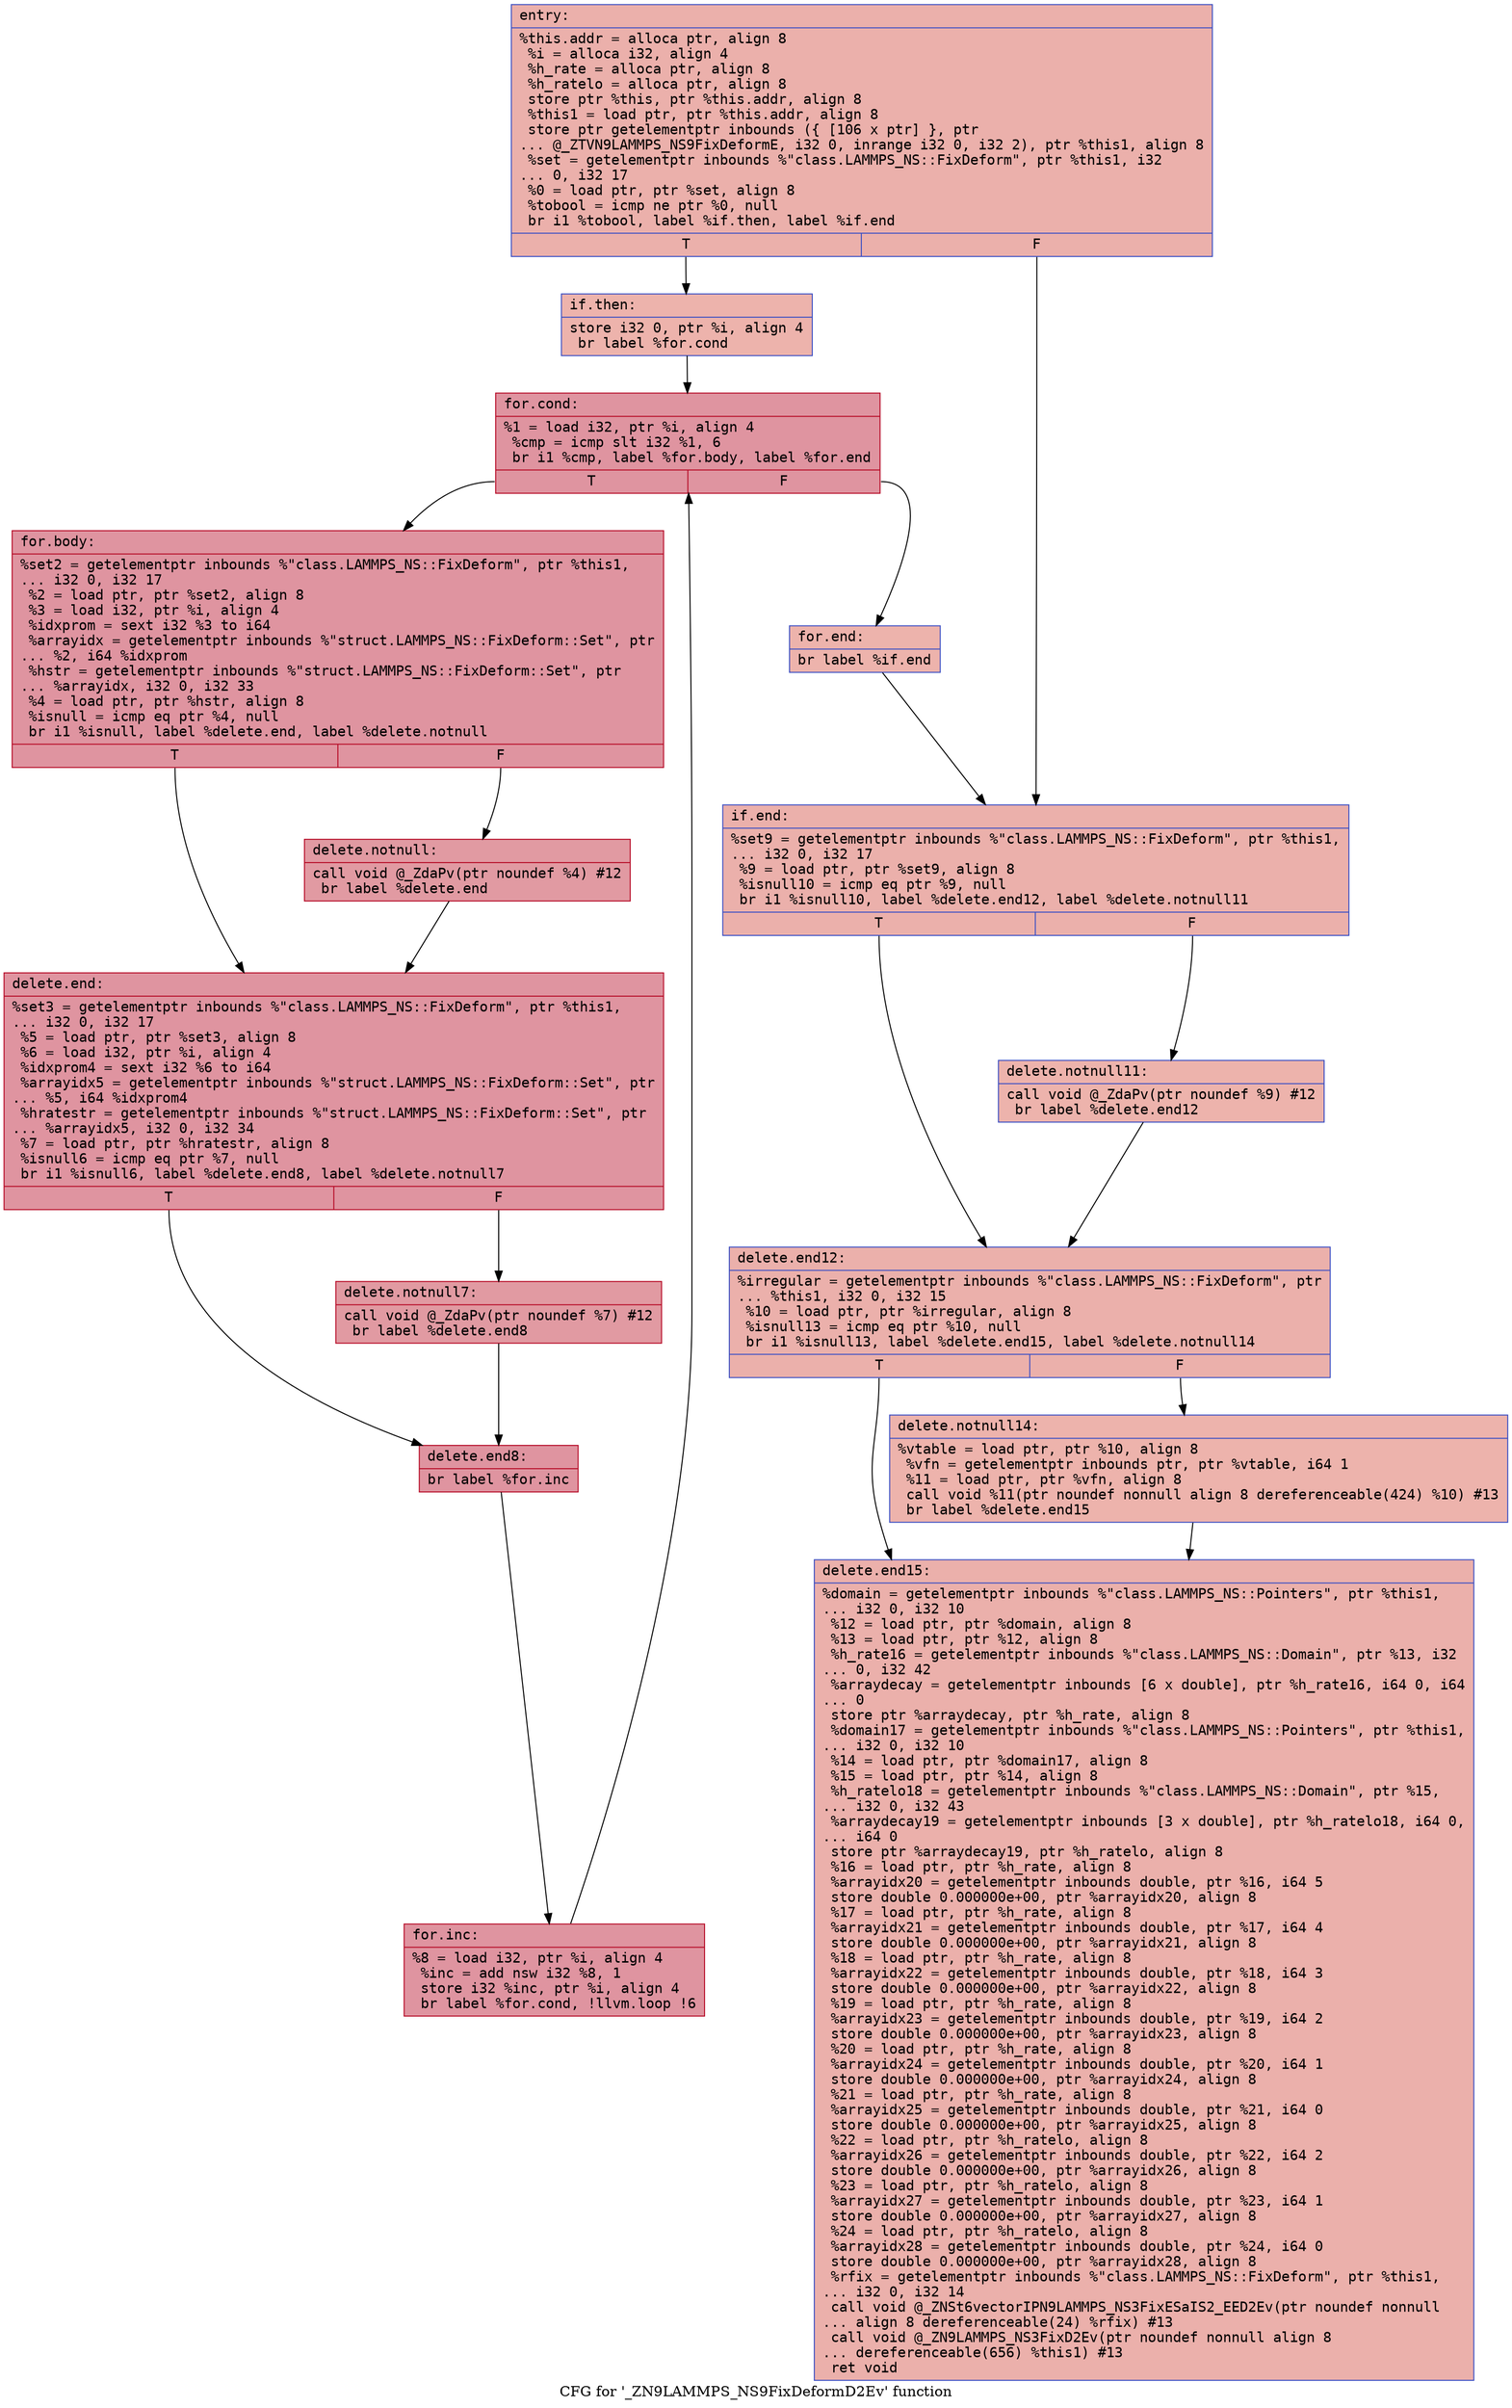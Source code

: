 digraph "CFG for '_ZN9LAMMPS_NS9FixDeformD2Ev' function" {
	label="CFG for '_ZN9LAMMPS_NS9FixDeformD2Ev' function";

	Node0x558e84eadb00 [shape=record,color="#3d50c3ff", style=filled, fillcolor="#d24b4070" fontname="Courier",label="{entry:\l|  %this.addr = alloca ptr, align 8\l  %i = alloca i32, align 4\l  %h_rate = alloca ptr, align 8\l  %h_ratelo = alloca ptr, align 8\l  store ptr %this, ptr %this.addr, align 8\l  %this1 = load ptr, ptr %this.addr, align 8\l  store ptr getelementptr inbounds (\{ [106 x ptr] \}, ptr\l... @_ZTVN9LAMMPS_NS9FixDeformE, i32 0, inrange i32 0, i32 2), ptr %this1, align 8\l  %set = getelementptr inbounds %\"class.LAMMPS_NS::FixDeform\", ptr %this1, i32\l... 0, i32 17\l  %0 = load ptr, ptr %set, align 8\l  %tobool = icmp ne ptr %0, null\l  br i1 %tobool, label %if.then, label %if.end\l|{<s0>T|<s1>F}}"];
	Node0x558e84eadb00:s0 -> Node0x558e84eae0f0[tooltip="entry -> if.then\nProbability 62.50%" ];
	Node0x558e84eadb00:s1 -> Node0x558e84eae160[tooltip="entry -> if.end\nProbability 37.50%" ];
	Node0x558e84eae0f0 [shape=record,color="#3d50c3ff", style=filled, fillcolor="#d6524470" fontname="Courier",label="{if.then:\l|  store i32 0, ptr %i, align 4\l  br label %for.cond\l}"];
	Node0x558e84eae0f0 -> Node0x558e84eae320[tooltip="if.then -> for.cond\nProbability 100.00%" ];
	Node0x558e84eae320 [shape=record,color="#b70d28ff", style=filled, fillcolor="#b70d2870" fontname="Courier",label="{for.cond:\l|  %1 = load i32, ptr %i, align 4\l  %cmp = icmp slt i32 %1, 6\l  br i1 %cmp, label %for.body, label %for.end\l|{<s0>T|<s1>F}}"];
	Node0x558e84eae320:s0 -> Node0x558e84eae6b0[tooltip="for.cond -> for.body\nProbability 96.88%" ];
	Node0x558e84eae320:s1 -> Node0x558e84eae700[tooltip="for.cond -> for.end\nProbability 3.12%" ];
	Node0x558e84eae6b0 [shape=record,color="#b70d28ff", style=filled, fillcolor="#b70d2870" fontname="Courier",label="{for.body:\l|  %set2 = getelementptr inbounds %\"class.LAMMPS_NS::FixDeform\", ptr %this1,\l... i32 0, i32 17\l  %2 = load ptr, ptr %set2, align 8\l  %3 = load i32, ptr %i, align 4\l  %idxprom = sext i32 %3 to i64\l  %arrayidx = getelementptr inbounds %\"struct.LAMMPS_NS::FixDeform::Set\", ptr\l... %2, i64 %idxprom\l  %hstr = getelementptr inbounds %\"struct.LAMMPS_NS::FixDeform::Set\", ptr\l... %arrayidx, i32 0, i32 33\l  %4 = load ptr, ptr %hstr, align 8\l  %isnull = icmp eq ptr %4, null\l  br i1 %isnull, label %delete.end, label %delete.notnull\l|{<s0>T|<s1>F}}"];
	Node0x558e84eae6b0:s0 -> Node0x558e84eaed70[tooltip="for.body -> delete.end\nProbability 37.50%" ];
	Node0x558e84eae6b0:s1 -> Node0x558e84eaedf0[tooltip="for.body -> delete.notnull\nProbability 62.50%" ];
	Node0x558e84eaedf0 [shape=record,color="#b70d28ff", style=filled, fillcolor="#bb1b2c70" fontname="Courier",label="{delete.notnull:\l|  call void @_ZdaPv(ptr noundef %4) #12\l  br label %delete.end\l}"];
	Node0x558e84eaedf0 -> Node0x558e84eaed70[tooltip="delete.notnull -> delete.end\nProbability 100.00%" ];
	Node0x558e84eaed70 [shape=record,color="#b70d28ff", style=filled, fillcolor="#b70d2870" fontname="Courier",label="{delete.end:\l|  %set3 = getelementptr inbounds %\"class.LAMMPS_NS::FixDeform\", ptr %this1,\l... i32 0, i32 17\l  %5 = load ptr, ptr %set3, align 8\l  %6 = load i32, ptr %i, align 4\l  %idxprom4 = sext i32 %6 to i64\l  %arrayidx5 = getelementptr inbounds %\"struct.LAMMPS_NS::FixDeform::Set\", ptr\l... %5, i64 %idxprom4\l  %hratestr = getelementptr inbounds %\"struct.LAMMPS_NS::FixDeform::Set\", ptr\l... %arrayidx5, i32 0, i32 34\l  %7 = load ptr, ptr %hratestr, align 8\l  %isnull6 = icmp eq ptr %7, null\l  br i1 %isnull6, label %delete.end8, label %delete.notnull7\l|{<s0>T|<s1>F}}"];
	Node0x558e84eaed70:s0 -> Node0x558e84eaf7a0[tooltip="delete.end -> delete.end8\nProbability 37.50%" ];
	Node0x558e84eaed70:s1 -> Node0x558e84eaf820[tooltip="delete.end -> delete.notnull7\nProbability 62.50%" ];
	Node0x558e84eaf820 [shape=record,color="#b70d28ff", style=filled, fillcolor="#bb1b2c70" fontname="Courier",label="{delete.notnull7:\l|  call void @_ZdaPv(ptr noundef %7) #12\l  br label %delete.end8\l}"];
	Node0x558e84eaf820 -> Node0x558e84eaf7a0[tooltip="delete.notnull7 -> delete.end8\nProbability 100.00%" ];
	Node0x558e84eaf7a0 [shape=record,color="#b70d28ff", style=filled, fillcolor="#b70d2870" fontname="Courier",label="{delete.end8:\l|  br label %for.inc\l}"];
	Node0x558e84eaf7a0 -> Node0x558e84eafb20[tooltip="delete.end8 -> for.inc\nProbability 100.00%" ];
	Node0x558e84eafb20 [shape=record,color="#b70d28ff", style=filled, fillcolor="#b70d2870" fontname="Courier",label="{for.inc:\l|  %8 = load i32, ptr %i, align 4\l  %inc = add nsw i32 %8, 1\l  store i32 %inc, ptr %i, align 4\l  br label %for.cond, !llvm.loop !6\l}"];
	Node0x558e84eafb20 -> Node0x558e84eae320[tooltip="for.inc -> for.cond\nProbability 100.00%" ];
	Node0x558e84eae700 [shape=record,color="#3d50c3ff", style=filled, fillcolor="#d6524470" fontname="Courier",label="{for.end:\l|  br label %if.end\l}"];
	Node0x558e84eae700 -> Node0x558e84eae160[tooltip="for.end -> if.end\nProbability 100.00%" ];
	Node0x558e84eae160 [shape=record,color="#3d50c3ff", style=filled, fillcolor="#d24b4070" fontname="Courier",label="{if.end:\l|  %set9 = getelementptr inbounds %\"class.LAMMPS_NS::FixDeform\", ptr %this1,\l... i32 0, i32 17\l  %9 = load ptr, ptr %set9, align 8\l  %isnull10 = icmp eq ptr %9, null\l  br i1 %isnull10, label %delete.end12, label %delete.notnull11\l|{<s0>T|<s1>F}}"];
	Node0x558e84eae160:s0 -> Node0x558e84eb01d0[tooltip="if.end -> delete.end12\nProbability 37.50%" ];
	Node0x558e84eae160:s1 -> Node0x558e84eb0280[tooltip="if.end -> delete.notnull11\nProbability 62.50%" ];
	Node0x558e84eb0280 [shape=record,color="#3d50c3ff", style=filled, fillcolor="#d6524470" fontname="Courier",label="{delete.notnull11:\l|  call void @_ZdaPv(ptr noundef %9) #12\l  br label %delete.end12\l}"];
	Node0x558e84eb0280 -> Node0x558e84eb01d0[tooltip="delete.notnull11 -> delete.end12\nProbability 100.00%" ];
	Node0x558e84eb01d0 [shape=record,color="#3d50c3ff", style=filled, fillcolor="#d24b4070" fontname="Courier",label="{delete.end12:\l|  %irregular = getelementptr inbounds %\"class.LAMMPS_NS::FixDeform\", ptr\l... %this1, i32 0, i32 15\l  %10 = load ptr, ptr %irregular, align 8\l  %isnull13 = icmp eq ptr %10, null\l  br i1 %isnull13, label %delete.end15, label %delete.notnull14\l|{<s0>T|<s1>F}}"];
	Node0x558e84eb01d0:s0 -> Node0x558e84eb0750[tooltip="delete.end12 -> delete.end15\nProbability 37.50%" ];
	Node0x558e84eb01d0:s1 -> Node0x558e84eb0800[tooltip="delete.end12 -> delete.notnull14\nProbability 62.50%" ];
	Node0x558e84eb0800 [shape=record,color="#3d50c3ff", style=filled, fillcolor="#d6524470" fontname="Courier",label="{delete.notnull14:\l|  %vtable = load ptr, ptr %10, align 8\l  %vfn = getelementptr inbounds ptr, ptr %vtable, i64 1\l  %11 = load ptr, ptr %vfn, align 8\l  call void %11(ptr noundef nonnull align 8 dereferenceable(424) %10) #13\l  br label %delete.end15\l}"];
	Node0x558e84eb0800 -> Node0x558e84eb0750[tooltip="delete.notnull14 -> delete.end15\nProbability 100.00%" ];
	Node0x558e84eb0750 [shape=record,color="#3d50c3ff", style=filled, fillcolor="#d24b4070" fontname="Courier",label="{delete.end15:\l|  %domain = getelementptr inbounds %\"class.LAMMPS_NS::Pointers\", ptr %this1,\l... i32 0, i32 10\l  %12 = load ptr, ptr %domain, align 8\l  %13 = load ptr, ptr %12, align 8\l  %h_rate16 = getelementptr inbounds %\"class.LAMMPS_NS::Domain\", ptr %13, i32\l... 0, i32 42\l  %arraydecay = getelementptr inbounds [6 x double], ptr %h_rate16, i64 0, i64\l... 0\l  store ptr %arraydecay, ptr %h_rate, align 8\l  %domain17 = getelementptr inbounds %\"class.LAMMPS_NS::Pointers\", ptr %this1,\l... i32 0, i32 10\l  %14 = load ptr, ptr %domain17, align 8\l  %15 = load ptr, ptr %14, align 8\l  %h_ratelo18 = getelementptr inbounds %\"class.LAMMPS_NS::Domain\", ptr %15,\l... i32 0, i32 43\l  %arraydecay19 = getelementptr inbounds [3 x double], ptr %h_ratelo18, i64 0,\l... i64 0\l  store ptr %arraydecay19, ptr %h_ratelo, align 8\l  %16 = load ptr, ptr %h_rate, align 8\l  %arrayidx20 = getelementptr inbounds double, ptr %16, i64 5\l  store double 0.000000e+00, ptr %arrayidx20, align 8\l  %17 = load ptr, ptr %h_rate, align 8\l  %arrayidx21 = getelementptr inbounds double, ptr %17, i64 4\l  store double 0.000000e+00, ptr %arrayidx21, align 8\l  %18 = load ptr, ptr %h_rate, align 8\l  %arrayidx22 = getelementptr inbounds double, ptr %18, i64 3\l  store double 0.000000e+00, ptr %arrayidx22, align 8\l  %19 = load ptr, ptr %h_rate, align 8\l  %arrayidx23 = getelementptr inbounds double, ptr %19, i64 2\l  store double 0.000000e+00, ptr %arrayidx23, align 8\l  %20 = load ptr, ptr %h_rate, align 8\l  %arrayidx24 = getelementptr inbounds double, ptr %20, i64 1\l  store double 0.000000e+00, ptr %arrayidx24, align 8\l  %21 = load ptr, ptr %h_rate, align 8\l  %arrayidx25 = getelementptr inbounds double, ptr %21, i64 0\l  store double 0.000000e+00, ptr %arrayidx25, align 8\l  %22 = load ptr, ptr %h_ratelo, align 8\l  %arrayidx26 = getelementptr inbounds double, ptr %22, i64 2\l  store double 0.000000e+00, ptr %arrayidx26, align 8\l  %23 = load ptr, ptr %h_ratelo, align 8\l  %arrayidx27 = getelementptr inbounds double, ptr %23, i64 1\l  store double 0.000000e+00, ptr %arrayidx27, align 8\l  %24 = load ptr, ptr %h_ratelo, align 8\l  %arrayidx28 = getelementptr inbounds double, ptr %24, i64 0\l  store double 0.000000e+00, ptr %arrayidx28, align 8\l  %rfix = getelementptr inbounds %\"class.LAMMPS_NS::FixDeform\", ptr %this1,\l... i32 0, i32 14\l  call void @_ZNSt6vectorIPN9LAMMPS_NS3FixESaIS2_EED2Ev(ptr noundef nonnull\l... align 8 dereferenceable(24) %rfix) #13\l  call void @_ZN9LAMMPS_NS3FixD2Ev(ptr noundef nonnull align 8\l... dereferenceable(656) %this1) #13\l  ret void\l}"];
}
